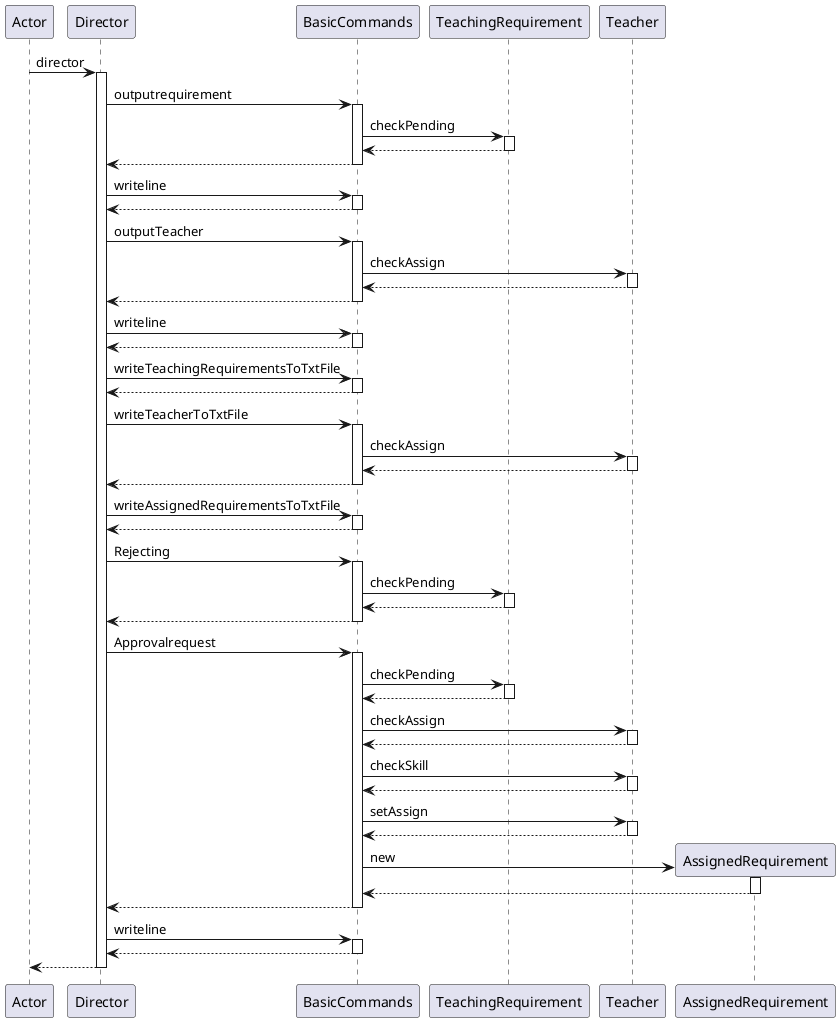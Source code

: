 @startuml
participant Actor
Actor -> Director : director
activate Director
Director -> BasicCommands : outputrequirement
activate BasicCommands
BasicCommands -> TeachingRequirement : checkPending
activate TeachingRequirement
TeachingRequirement --> BasicCommands
deactivate TeachingRequirement
BasicCommands --> Director
deactivate BasicCommands
Director -> BasicCommands : writeline
activate BasicCommands
BasicCommands --> Director
deactivate BasicCommands
Director -> BasicCommands : outputTeacher
activate BasicCommands
BasicCommands -> Teacher : checkAssign
activate Teacher
Teacher --> BasicCommands
deactivate Teacher
BasicCommands --> Director
deactivate BasicCommands
Director -> BasicCommands : writeline
activate BasicCommands
BasicCommands --> Director
deactivate BasicCommands
Director -> BasicCommands : writeTeachingRequirementsToTxtFile
activate BasicCommands
BasicCommands --> Director
deactivate BasicCommands
Director -> BasicCommands : writeTeacherToTxtFile
activate BasicCommands
BasicCommands -> Teacher : checkAssign
activate Teacher
Teacher --> BasicCommands
deactivate Teacher
BasicCommands --> Director
deactivate BasicCommands
Director -> BasicCommands : writeAssignedRequirementsToTxtFile
activate BasicCommands
BasicCommands --> Director
deactivate BasicCommands
Director -> BasicCommands : Rejecting
activate BasicCommands
BasicCommands -> TeachingRequirement : checkPending
activate TeachingRequirement
TeachingRequirement --> BasicCommands
deactivate TeachingRequirement
BasicCommands --> Director
deactivate BasicCommands
Director -> BasicCommands : Approvalrequest
activate BasicCommands
BasicCommands -> TeachingRequirement : checkPending
activate TeachingRequirement
TeachingRequirement --> BasicCommands
deactivate TeachingRequirement
BasicCommands -> Teacher : checkAssign
activate Teacher
Teacher --> BasicCommands
deactivate Teacher
BasicCommands -> Teacher : checkSkill
activate Teacher
Teacher --> BasicCommands
deactivate Teacher
BasicCommands -> Teacher : setAssign
activate Teacher
Teacher --> BasicCommands
deactivate Teacher
create AssignedRequirement
BasicCommands -> AssignedRequirement : new
activate AssignedRequirement
AssignedRequirement --> BasicCommands
deactivate AssignedRequirement
BasicCommands --> Director
deactivate BasicCommands
Director -> BasicCommands : writeline
activate BasicCommands
BasicCommands --> Director
deactivate BasicCommands
return
@enduml